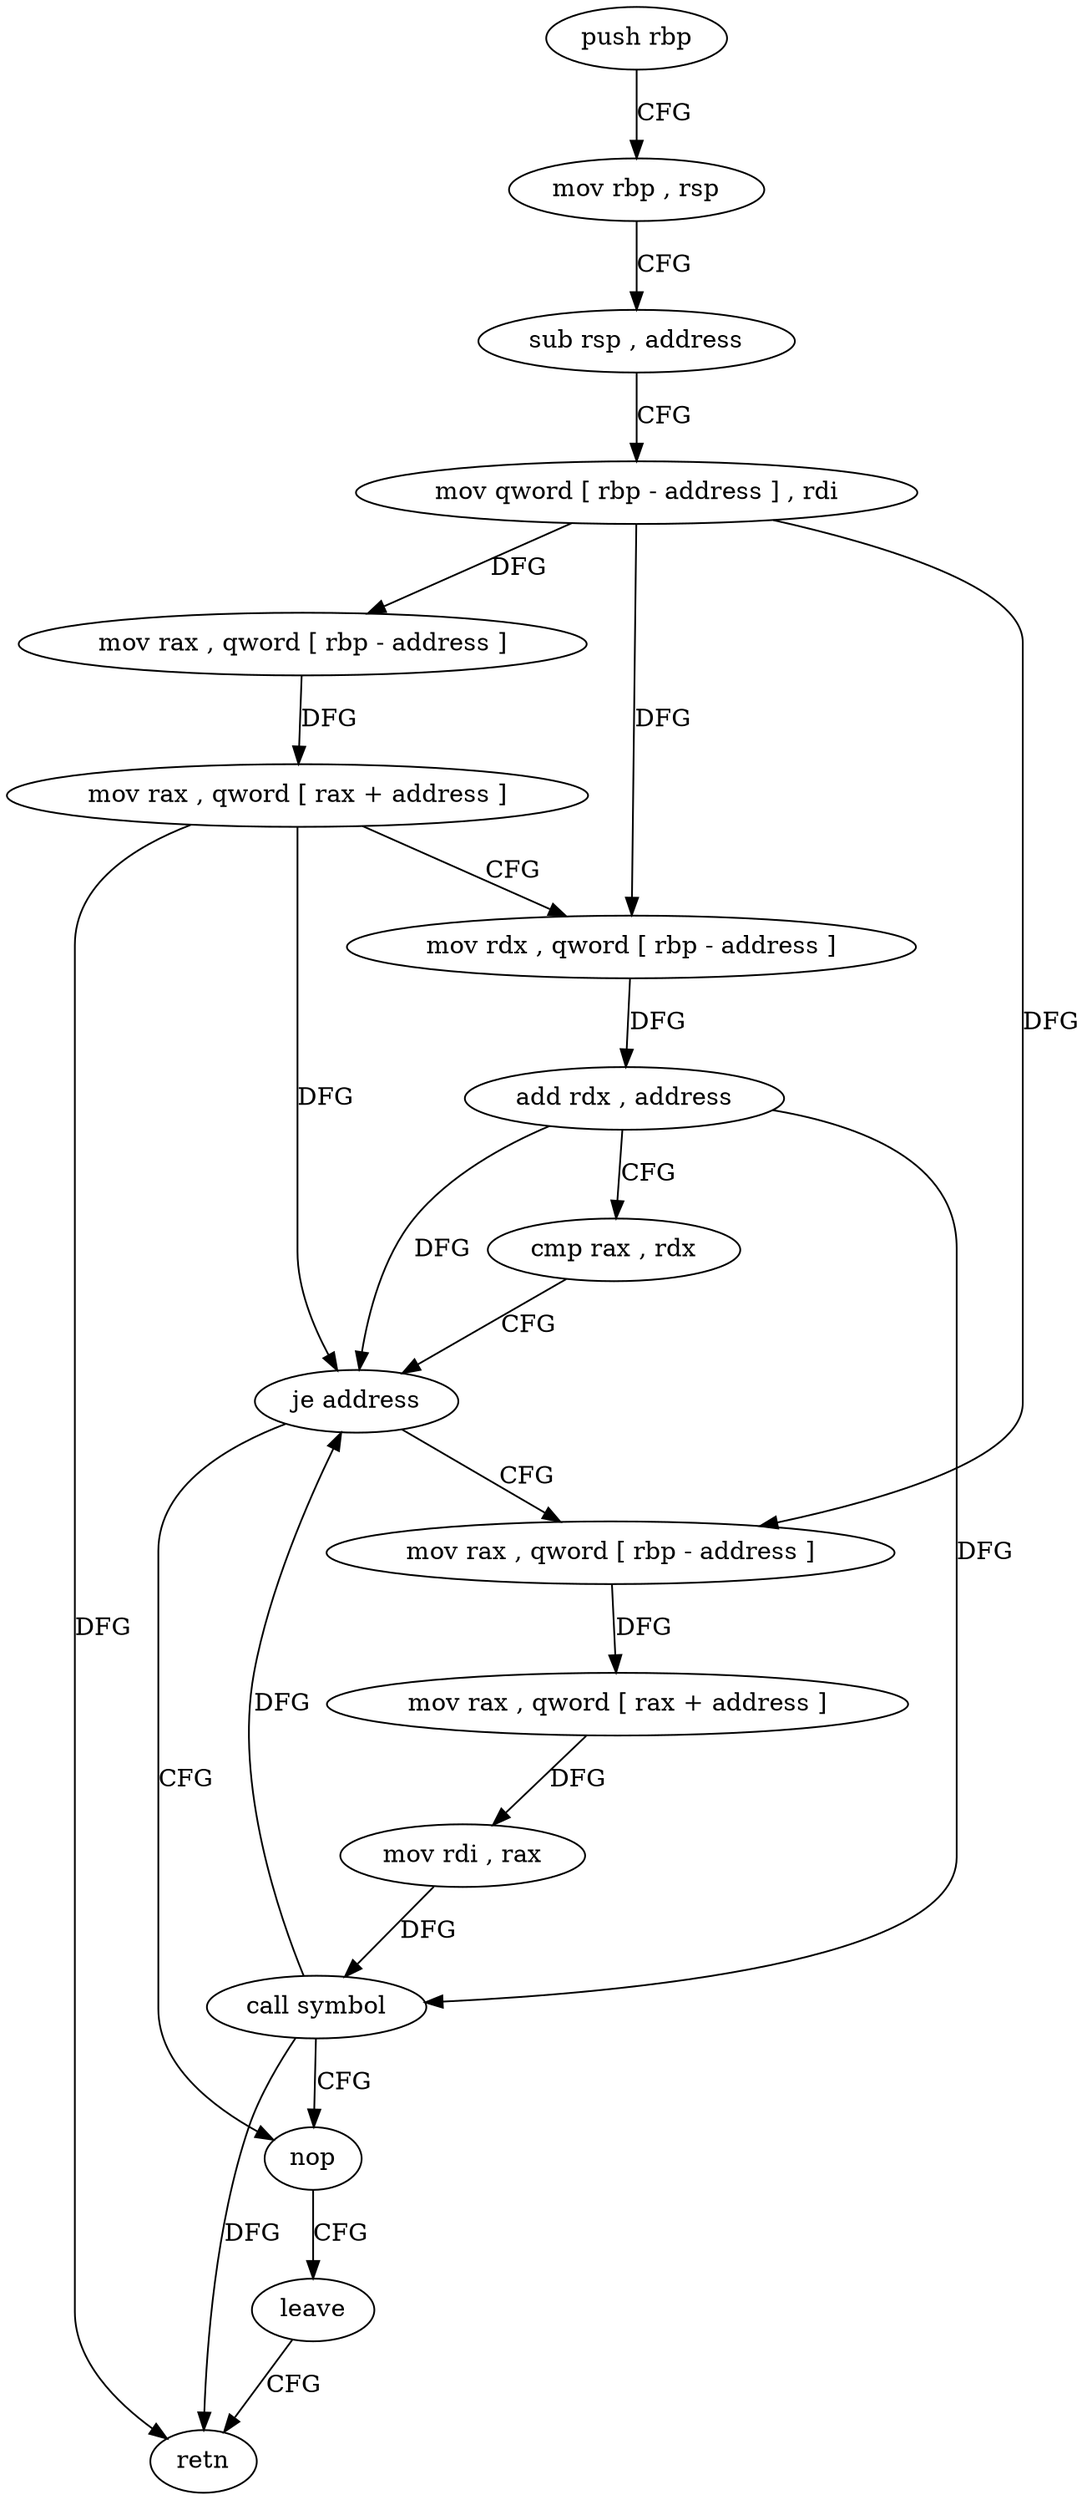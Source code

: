 digraph "func" {
"350244" [label = "push rbp" ]
"350245" [label = "mov rbp , rsp" ]
"350248" [label = "sub rsp , address" ]
"350252" [label = "mov qword [ rbp - address ] , rdi" ]
"350256" [label = "mov rax , qword [ rbp - address ]" ]
"350260" [label = "mov rax , qword [ rax + address ]" ]
"350264" [label = "mov rdx , qword [ rbp - address ]" ]
"350268" [label = "add rdx , address" ]
"350272" [label = "cmp rax , rdx" ]
"350275" [label = "je address" ]
"350293" [label = "nop" ]
"350277" [label = "mov rax , qword [ rbp - address ]" ]
"350294" [label = "leave" ]
"350295" [label = "retn" ]
"350281" [label = "mov rax , qword [ rax + address ]" ]
"350285" [label = "mov rdi , rax" ]
"350288" [label = "call symbol" ]
"350244" -> "350245" [ label = "CFG" ]
"350245" -> "350248" [ label = "CFG" ]
"350248" -> "350252" [ label = "CFG" ]
"350252" -> "350256" [ label = "DFG" ]
"350252" -> "350264" [ label = "DFG" ]
"350252" -> "350277" [ label = "DFG" ]
"350256" -> "350260" [ label = "DFG" ]
"350260" -> "350264" [ label = "CFG" ]
"350260" -> "350275" [ label = "DFG" ]
"350260" -> "350295" [ label = "DFG" ]
"350264" -> "350268" [ label = "DFG" ]
"350268" -> "350272" [ label = "CFG" ]
"350268" -> "350275" [ label = "DFG" ]
"350268" -> "350288" [ label = "DFG" ]
"350272" -> "350275" [ label = "CFG" ]
"350275" -> "350293" [ label = "CFG" ]
"350275" -> "350277" [ label = "CFG" ]
"350293" -> "350294" [ label = "CFG" ]
"350277" -> "350281" [ label = "DFG" ]
"350294" -> "350295" [ label = "CFG" ]
"350281" -> "350285" [ label = "DFG" ]
"350285" -> "350288" [ label = "DFG" ]
"350288" -> "350293" [ label = "CFG" ]
"350288" -> "350275" [ label = "DFG" ]
"350288" -> "350295" [ label = "DFG" ]
}

